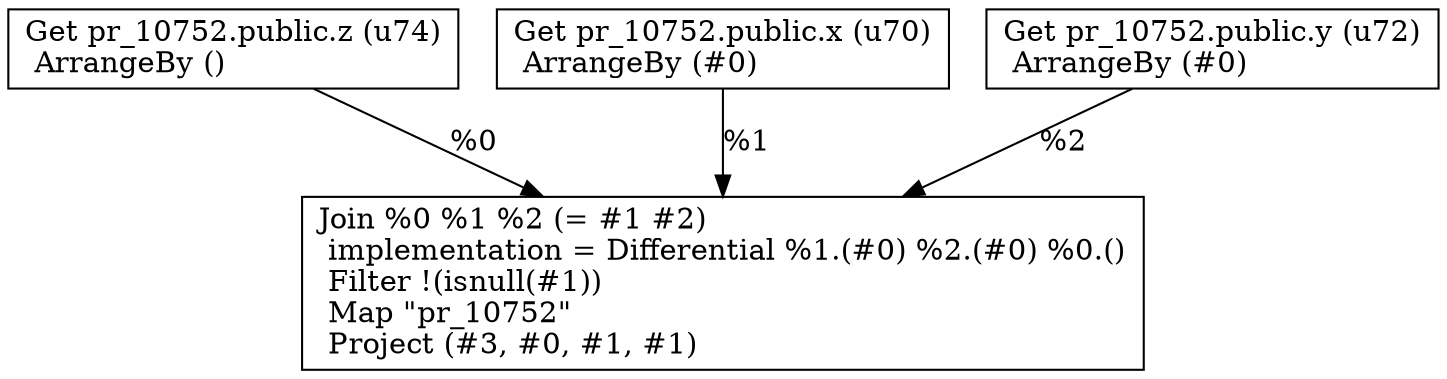 digraph G {
    node0 [shape = record, label=" Get pr_10752.public.z (u74)\l ArrangeBy ()\l"]
    node1 [shape = record, label=" Get pr_10752.public.x (u70)\l ArrangeBy (#0)\l"]
    node2 [shape = record, label=" Get pr_10752.public.y (u72)\l ArrangeBy (#0)\l"]
    node3 [shape = record, label=" Join %0 %1 %2 (= #1 #2)\l  implementation = Differential %1.(#0) %2.(#0) %0.()\l Filter !(isnull(#1))\l Map \"pr_10752\"\l Project (#3, #0, #1, #1)\l"]
    node2 -> node3 [label = "%2\l"]
    node1 -> node3 [label = "%1\l"]
    node0 -> node3 [label = "%0\l"]
}
